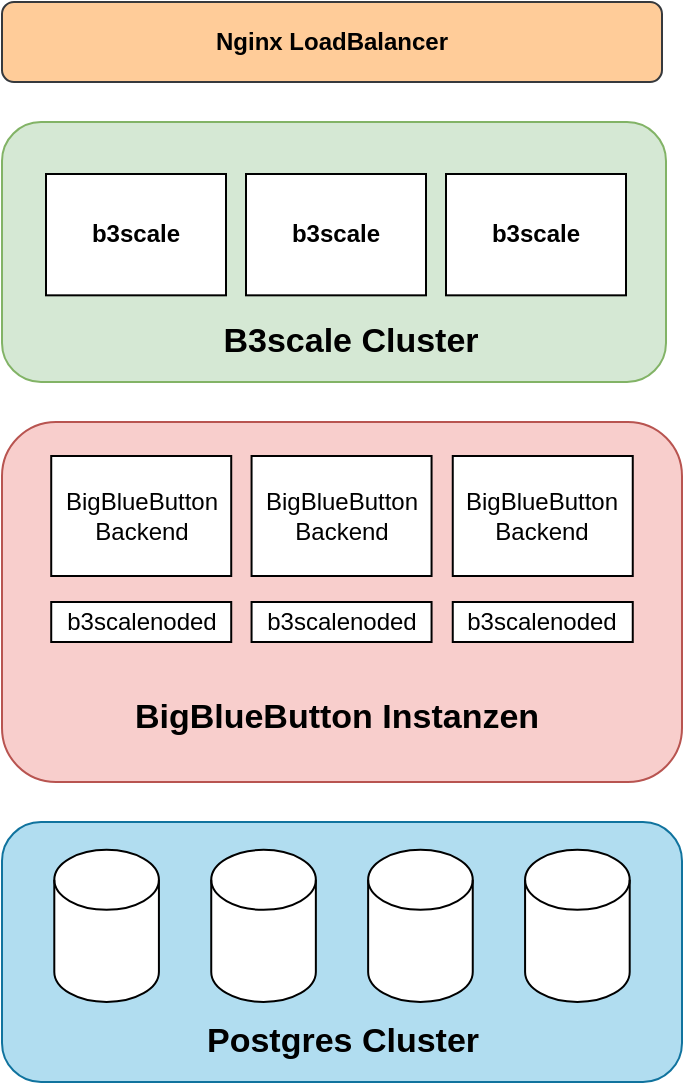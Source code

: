 <mxfile version="14.9.8" type="device"><diagram id="931Pplrlrth3YJdGtj0x" name="Page-1"><mxGraphModel dx="2026" dy="1131" grid="1" gridSize="10" guides="1" tooltips="1" connect="1" arrows="1" fold="1" page="1" pageScale="1" pageWidth="400" pageHeight="600" math="0" shadow="0"><root><mxCell id="0"/><mxCell id="1" parent="0"/><mxCell id="d179JNa-Qvgm8noP-n-o-21" value="" style="group" vertex="1" connectable="0" parent="1"><mxGeometry x="30" y="70" width="332" height="130" as="geometry"/></mxCell><mxCell id="d179JNa-Qvgm8noP-n-o-11" value="" style="rounded=1;whiteSpace=wrap;html=1;fillColor=#d5e8d4;strokeColor=#82b366;" vertex="1" parent="d179JNa-Qvgm8noP-n-o-21"><mxGeometry width="332" height="130" as="geometry"/></mxCell><mxCell id="d179JNa-Qvgm8noP-n-o-17" value="b3scale" style="rounded=0;whiteSpace=wrap;html=1;fontStyle=1" vertex="1" parent="d179JNa-Qvgm8noP-n-o-21"><mxGeometry x="22" y="26.0" width="90" height="60.667" as="geometry"/></mxCell><mxCell id="d179JNa-Qvgm8noP-n-o-18" value="b3scale" style="rounded=0;whiteSpace=wrap;html=1;fontStyle=1" vertex="1" parent="d179JNa-Qvgm8noP-n-o-21"><mxGeometry x="122" y="26.0" width="90" height="60.667" as="geometry"/></mxCell><mxCell id="d179JNa-Qvgm8noP-n-o-19" value="b3scale" style="rounded=0;whiteSpace=wrap;html=1;fontStyle=1" vertex="1" parent="d179JNa-Qvgm8noP-n-o-21"><mxGeometry x="222" y="26.0" width="90" height="60.667" as="geometry"/></mxCell><mxCell id="d179JNa-Qvgm8noP-n-o-32" value="&lt;span style=&quot;font-size: 17px&quot;&gt;B3scale Cluster&lt;/span&gt;" style="text;strokeColor=none;fillColor=none;html=1;fontSize=24;fontStyle=1;verticalAlign=middle;align=center;container=0;" vertex="1" parent="d179JNa-Qvgm8noP-n-o-21"><mxGeometry x="121.997" y="84.5" width="103.846" height="45.5" as="geometry"/></mxCell><mxCell id="d179JNa-Qvgm8noP-n-o-29" value="&lt;font style=&quot;font-size: 17px&quot;&gt;BigBlueButton Instanzen&lt;/font&gt;" style="text;strokeColor=none;fillColor=none;html=1;fontSize=24;fontStyle=1;verticalAlign=middle;align=center;container=0;" vertex="1" parent="1"><mxGeometry x="130.171" y="312" width="100.601" height="40.0" as="geometry"/></mxCell><mxCell id="d179JNa-Qvgm8noP-n-o-30" value="" style="rounded=1;whiteSpace=wrap;html=1;fillColor=#f8cecc;strokeColor=#b85450;" vertex="1" parent="1"><mxGeometry x="30" y="220" width="340" height="180" as="geometry"/></mxCell><mxCell id="d179JNa-Qvgm8noP-n-o-31" value="BigBlueButton&lt;br&gt;Backend" style="rounded=0;whiteSpace=wrap;html=1;" vertex="1" parent="1"><mxGeometry x="54.61" y="237" width="90" height="60" as="geometry"/></mxCell><mxCell id="d179JNa-Qvgm8noP-n-o-39" value="b3scalenoded" style="rounded=0;whiteSpace=wrap;html=1;" vertex="1" parent="1"><mxGeometry x="54.61" y="310" width="90" height="20" as="geometry"/></mxCell><mxCell id="d179JNa-Qvgm8noP-n-o-41" value="BigBlueButton&lt;br&gt;Backend" style="rounded=0;whiteSpace=wrap;html=1;" vertex="1" parent="1"><mxGeometry x="154.78" y="237" width="90" height="60" as="geometry"/></mxCell><mxCell id="d179JNa-Qvgm8noP-n-o-42" value="b3scalenoded" style="rounded=0;whiteSpace=wrap;html=1;" vertex="1" parent="1"><mxGeometry x="154.78" y="310" width="90" height="20" as="geometry"/></mxCell><mxCell id="d179JNa-Qvgm8noP-n-o-43" value="BigBlueButton&lt;br&gt;Backend" style="rounded=0;whiteSpace=wrap;html=1;" vertex="1" parent="1"><mxGeometry x="255.38" y="237" width="90" height="60" as="geometry"/></mxCell><mxCell id="d179JNa-Qvgm8noP-n-o-44" value="b3scalenoded" style="rounded=0;whiteSpace=wrap;html=1;" vertex="1" parent="1"><mxGeometry x="255.38" y="310" width="90" height="20" as="geometry"/></mxCell><mxCell id="d179JNa-Qvgm8noP-n-o-45" value="&lt;span style=&quot;font-size: 17px&quot;&gt;BigBlueButton Instanzen&lt;/span&gt;" style="text;strokeColor=none;fillColor=none;html=1;fontSize=24;fontStyle=1;verticalAlign=middle;align=center;container=0;" vertex="1" parent="1"><mxGeometry x="144.607" y="339.286" width="103.846" height="51.429" as="geometry"/></mxCell><mxCell id="d179JNa-Qvgm8noP-n-o-8" value="" style="rounded=1;whiteSpace=wrap;html=1;fillColor=#b1ddf0;strokeColor=#10739e;container=0;" vertex="1" parent="1"><mxGeometry x="30" y="420" width="340" height="130" as="geometry"/></mxCell><mxCell id="d179JNa-Qvgm8noP-n-o-3" value="" style="shape=cylinder3;whiteSpace=wrap;html=1;boundedLbl=1;backgroundOutline=1;size=15;container=0;" vertex="1" parent="1"><mxGeometry x="56.15" y="433.93" width="52.31" height="76.07" as="geometry"/></mxCell><mxCell id="d179JNa-Qvgm8noP-n-o-4" value="" style="shape=cylinder3;whiteSpace=wrap;html=1;boundedLbl=1;backgroundOutline=1;size=15;container=0;" vertex="1" parent="1"><mxGeometry x="134.62" y="433.93" width="52.31" height="76.07" as="geometry"/></mxCell><mxCell id="d179JNa-Qvgm8noP-n-o-6" value="" style="shape=cylinder3;whiteSpace=wrap;html=1;boundedLbl=1;backgroundOutline=1;size=15;container=0;" vertex="1" parent="1"><mxGeometry x="213.07" y="433.93" width="52.31" height="76.07" as="geometry"/></mxCell><mxCell id="d179JNa-Qvgm8noP-n-o-7" value="" style="shape=cylinder3;whiteSpace=wrap;html=1;boundedLbl=1;backgroundOutline=1;size=15;container=0;" vertex="1" parent="1"><mxGeometry x="291.54" y="433.93" width="52.31" height="76.07" as="geometry"/></mxCell><mxCell id="d179JNa-Qvgm8noP-n-o-9" value="&lt;font style=&quot;font-size: 17px&quot;&gt;Postgres Cluster&lt;/font&gt;" style="text;strokeColor=none;fillColor=none;html=1;fontSize=24;fontStyle=1;verticalAlign=middle;align=center;container=0;" vertex="1" parent="1"><mxGeometry x="134.615" y="507.929" width="130.769" height="37.143" as="geometry"/></mxCell><mxCell id="d179JNa-Qvgm8noP-n-o-54" value="Nginx LoadBalancer" style="rounded=1;whiteSpace=wrap;html=1;shadow=0;glass=0;sketch=0;fillColor=#ffcc99;strokeColor=#36393d;fontStyle=1" vertex="1" parent="1"><mxGeometry x="30" y="10" width="330" height="40" as="geometry"/></mxCell></root></mxGraphModel></diagram></mxfile>
